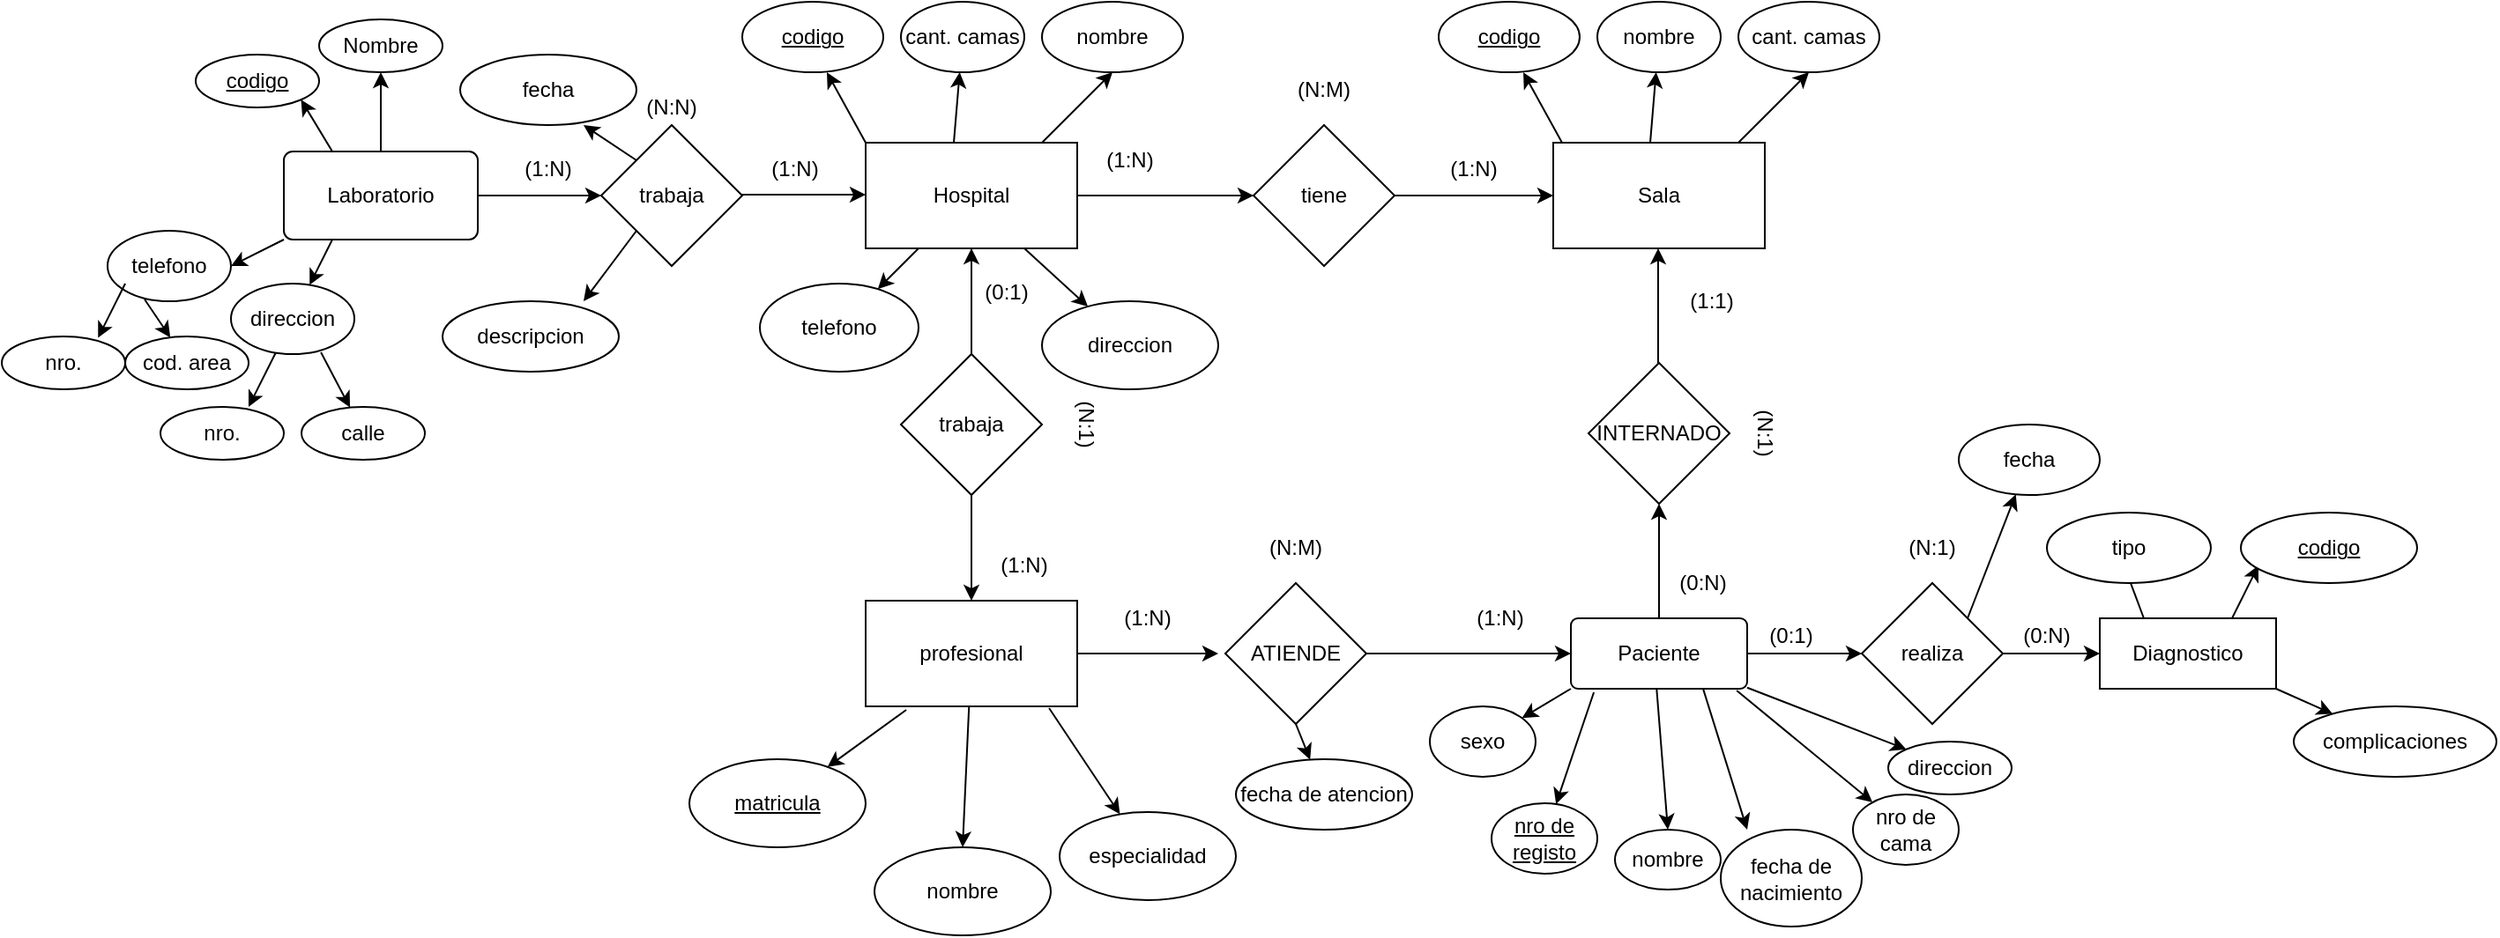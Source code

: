 <mxfile version="13.2.4" type="device"><diagram id="C5RBs43oDa-KdzZeNtuy" name="Page-1"><mxGraphModel dx="2304" dy="680" grid="1" gridSize="10" guides="1" tooltips="1" connect="1" arrows="1" fold="1" page="1" pageScale="1" pageWidth="827" pageHeight="1169" math="0" shadow="0"><root><mxCell id="WIyWlLk6GJQsqaUBKTNV-0"/><mxCell id="WIyWlLk6GJQsqaUBKTNV-1" parent="WIyWlLk6GJQsqaUBKTNV-0"/><mxCell id="m3Wik9Ie__uT506kn9ga-23" value="" style="edgeStyle=orthogonalEdgeStyle;rounded=0;orthogonalLoop=1;jettySize=auto;html=1;" edge="1" parent="WIyWlLk6GJQsqaUBKTNV-1" source="m3Wik9Ie__uT506kn9ga-0" target="m3Wik9Ie__uT506kn9ga-22"><mxGeometry relative="1" as="geometry"/></mxCell><mxCell id="m3Wik9Ie__uT506kn9ga-0" value="Hospital" style="rounded=0;whiteSpace=wrap;html=1;" vertex="1" parent="WIyWlLk6GJQsqaUBKTNV-1"><mxGeometry x="170" y="190" width="120" height="60" as="geometry"/></mxCell><mxCell id="m3Wik9Ie__uT506kn9ga-138" value="" style="edgeStyle=none;rounded=0;orthogonalLoop=1;jettySize=auto;html=1;" edge="1" parent="WIyWlLk6GJQsqaUBKTNV-1" source="m3Wik9Ie__uT506kn9ga-22"><mxGeometry relative="1" as="geometry"><mxPoint x="370" y="480" as="targetPoint"/></mxGeometry></mxCell><mxCell id="m3Wik9Ie__uT506kn9ga-22" value="profesional" style="rounded=0;whiteSpace=wrap;html=1;" vertex="1" parent="WIyWlLk6GJQsqaUBKTNV-1"><mxGeometry x="170" y="450" width="120" height="60" as="geometry"/></mxCell><mxCell id="m3Wik9Ie__uT506kn9ga-1" value="Sala" style="rounded=0;whiteSpace=wrap;html=1;" vertex="1" parent="WIyWlLk6GJQsqaUBKTNV-1"><mxGeometry x="560" y="190" width="120" height="60" as="geometry"/></mxCell><mxCell id="m3Wik9Ie__uT506kn9ga-3" value="nombre" style="ellipse;whiteSpace=wrap;html=1;" vertex="1" parent="WIyWlLk6GJQsqaUBKTNV-1"><mxGeometry x="270" y="110" width="80" height="40" as="geometry"/></mxCell><mxCell id="m3Wik9Ie__uT506kn9ga-4" value="&lt;u&gt;codigo&lt;/u&gt;" style="ellipse;whiteSpace=wrap;html=1;" vertex="1" parent="WIyWlLk6GJQsqaUBKTNV-1"><mxGeometry x="100" y="110" width="80" height="40" as="geometry"/></mxCell><mxCell id="m3Wik9Ie__uT506kn9ga-5" value="" style="endArrow=classic;html=1;entryX=0.5;entryY=1;entryDx=0;entryDy=0;" edge="1" parent="WIyWlLk6GJQsqaUBKTNV-1" target="m3Wik9Ie__uT506kn9ga-3"><mxGeometry width="50" height="50" relative="1" as="geometry"><mxPoint x="270" y="190" as="sourcePoint"/><mxPoint x="320" y="140" as="targetPoint"/></mxGeometry></mxCell><mxCell id="m3Wik9Ie__uT506kn9ga-6" value="" style="endArrow=classic;html=1;" edge="1" parent="WIyWlLk6GJQsqaUBKTNV-1"><mxGeometry width="50" height="50" relative="1" as="geometry"><mxPoint x="170" y="190" as="sourcePoint"/><mxPoint x="148" y="150" as="targetPoint"/></mxGeometry></mxCell><mxCell id="m3Wik9Ie__uT506kn9ga-7" value="" style="endArrow=classic;html=1;" edge="1" parent="WIyWlLk6GJQsqaUBKTNV-1" target="m3Wik9Ie__uT506kn9ga-8"><mxGeometry width="50" height="50" relative="1" as="geometry"><mxPoint x="220" y="190" as="sourcePoint"/><mxPoint x="220" y="130" as="targetPoint"/></mxGeometry></mxCell><mxCell id="m3Wik9Ie__uT506kn9ga-8" value="cant. camas" style="ellipse;whiteSpace=wrap;html=1;" vertex="1" parent="WIyWlLk6GJQsqaUBKTNV-1"><mxGeometry x="190" y="110" width="70" height="40" as="geometry"/></mxCell><mxCell id="m3Wik9Ie__uT506kn9ga-9" value="cant. camas" style="ellipse;whiteSpace=wrap;html=1;" vertex="1" parent="WIyWlLk6GJQsqaUBKTNV-1"><mxGeometry x="665" y="110" width="80" height="40" as="geometry"/></mxCell><mxCell id="m3Wik9Ie__uT506kn9ga-10" value="&lt;u&gt;codigo&lt;/u&gt;" style="ellipse;whiteSpace=wrap;html=1;" vertex="1" parent="WIyWlLk6GJQsqaUBKTNV-1"><mxGeometry x="495" y="110" width="80" height="40" as="geometry"/></mxCell><mxCell id="m3Wik9Ie__uT506kn9ga-11" value="" style="endArrow=classic;html=1;entryX=0.5;entryY=1;entryDx=0;entryDy=0;" edge="1" parent="WIyWlLk6GJQsqaUBKTNV-1" target="m3Wik9Ie__uT506kn9ga-9"><mxGeometry width="50" height="50" relative="1" as="geometry"><mxPoint x="665" y="190" as="sourcePoint"/><mxPoint x="715" y="140" as="targetPoint"/></mxGeometry></mxCell><mxCell id="m3Wik9Ie__uT506kn9ga-12" value="" style="endArrow=classic;html=1;" edge="1" parent="WIyWlLk6GJQsqaUBKTNV-1"><mxGeometry width="50" height="50" relative="1" as="geometry"><mxPoint x="565" y="190" as="sourcePoint"/><mxPoint x="543" y="150" as="targetPoint"/></mxGeometry></mxCell><mxCell id="m3Wik9Ie__uT506kn9ga-13" value="" style="endArrow=classic;html=1;" edge="1" parent="WIyWlLk6GJQsqaUBKTNV-1" target="m3Wik9Ie__uT506kn9ga-14"><mxGeometry width="50" height="50" relative="1" as="geometry"><mxPoint x="615" y="190" as="sourcePoint"/><mxPoint x="615" y="130" as="targetPoint"/></mxGeometry></mxCell><mxCell id="m3Wik9Ie__uT506kn9ga-14" value="nombre" style="ellipse;whiteSpace=wrap;html=1;" vertex="1" parent="WIyWlLk6GJQsqaUBKTNV-1"><mxGeometry x="585" y="110" width="70" height="40" as="geometry"/></mxCell><mxCell id="m3Wik9Ie__uT506kn9ga-15" value="" style="endArrow=classic;html=1;" edge="1" parent="WIyWlLk6GJQsqaUBKTNV-1"><mxGeometry width="50" height="50" relative="1" as="geometry"><mxPoint x="290" y="220" as="sourcePoint"/><mxPoint x="390" y="220" as="targetPoint"/></mxGeometry></mxCell><mxCell id="m3Wik9Ie__uT506kn9ga-16" value="tiene" style="rhombus;whiteSpace=wrap;html=1;" vertex="1" parent="WIyWlLk6GJQsqaUBKTNV-1"><mxGeometry x="390" y="180" width="80" height="80" as="geometry"/></mxCell><mxCell id="m3Wik9Ie__uT506kn9ga-17" value="" style="endArrow=classic;html=1;entryX=0;entryY=0.5;entryDx=0;entryDy=0;" edge="1" parent="WIyWlLk6GJQsqaUBKTNV-1" target="m3Wik9Ie__uT506kn9ga-1"><mxGeometry width="50" height="50" relative="1" as="geometry"><mxPoint x="470" y="220" as="sourcePoint"/><mxPoint x="520" y="170" as="targetPoint"/></mxGeometry></mxCell><mxCell id="m3Wik9Ie__uT506kn9ga-18" value="" style="endArrow=classic;html=1;exitX=0.75;exitY=1;exitDx=0;exitDy=0;" edge="1" parent="WIyWlLk6GJQsqaUBKTNV-1" source="m3Wik9Ie__uT506kn9ga-0" target="m3Wik9Ie__uT506kn9ga-19"><mxGeometry width="50" height="50" relative="1" as="geometry"><mxPoint x="270" y="290" as="sourcePoint"/><mxPoint x="310" y="290" as="targetPoint"/></mxGeometry></mxCell><mxCell id="m3Wik9Ie__uT506kn9ga-19" value="direccion" style="ellipse;whiteSpace=wrap;html=1;" vertex="1" parent="WIyWlLk6GJQsqaUBKTNV-1"><mxGeometry x="270" y="280" width="100" height="50" as="geometry"/></mxCell><mxCell id="m3Wik9Ie__uT506kn9ga-20" value="telefono" style="ellipse;whiteSpace=wrap;html=1;" vertex="1" parent="WIyWlLk6GJQsqaUBKTNV-1"><mxGeometry x="110" y="270" width="90" height="50" as="geometry"/></mxCell><mxCell id="m3Wik9Ie__uT506kn9ga-21" value="" style="endArrow=classic;html=1;exitX=0.25;exitY=1;exitDx=0;exitDy=0;" edge="1" parent="WIyWlLk6GJQsqaUBKTNV-1" source="m3Wik9Ie__uT506kn9ga-0" target="m3Wik9Ie__uT506kn9ga-20"><mxGeometry width="50" height="50" relative="1" as="geometry"><mxPoint x="270" y="290" as="sourcePoint"/><mxPoint x="320" y="240" as="targetPoint"/></mxGeometry></mxCell><mxCell id="m3Wik9Ie__uT506kn9ga-25" value="" style="edgeStyle=orthogonalEdgeStyle;rounded=0;orthogonalLoop=1;jettySize=auto;html=1;" edge="1" parent="WIyWlLk6GJQsqaUBKTNV-1" source="m3Wik9Ie__uT506kn9ga-24" target="m3Wik9Ie__uT506kn9ga-0"><mxGeometry relative="1" as="geometry"/></mxCell><mxCell id="m3Wik9Ie__uT506kn9ga-24" value="trabaja" style="rhombus;whiteSpace=wrap;html=1;" vertex="1" parent="WIyWlLk6GJQsqaUBKTNV-1"><mxGeometry x="190" y="310" width="80" height="80" as="geometry"/></mxCell><mxCell id="m3Wik9Ie__uT506kn9ga-26" value="" style="endArrow=classic;html=1;exitX=0.867;exitY=1.017;exitDx=0;exitDy=0;exitPerimeter=0;" edge="1" parent="WIyWlLk6GJQsqaUBKTNV-1" source="m3Wik9Ie__uT506kn9ga-22" target="m3Wik9Ie__uT506kn9ga-27"><mxGeometry width="50" height="50" relative="1" as="geometry"><mxPoint x="440" y="620" as="sourcePoint"/><mxPoint x="360" y="480" as="targetPoint"/></mxGeometry></mxCell><mxCell id="m3Wik9Ie__uT506kn9ga-27" value="especialidad" style="ellipse;whiteSpace=wrap;html=1;" vertex="1" parent="WIyWlLk6GJQsqaUBKTNV-1"><mxGeometry x="280" y="570" width="100" height="50" as="geometry"/></mxCell><mxCell id="m3Wik9Ie__uT506kn9ga-28" value="nombre" style="ellipse;whiteSpace=wrap;html=1;" vertex="1" parent="WIyWlLk6GJQsqaUBKTNV-1"><mxGeometry x="175" y="590" width="100" height="50" as="geometry"/></mxCell><mxCell id="m3Wik9Ie__uT506kn9ga-29" value="&lt;u&gt;matricula&lt;/u&gt;" style="ellipse;whiteSpace=wrap;html=1;" vertex="1" parent="WIyWlLk6GJQsqaUBKTNV-1"><mxGeometry x="70" y="540" width="100" height="50" as="geometry"/></mxCell><mxCell id="m3Wik9Ie__uT506kn9ga-30" value="" style="endArrow=classic;html=1;entryX=0.5;entryY=0;entryDx=0;entryDy=0;" edge="1" parent="WIyWlLk6GJQsqaUBKTNV-1" source="m3Wik9Ie__uT506kn9ga-22" target="m3Wik9Ie__uT506kn9ga-28"><mxGeometry width="50" height="50" relative="1" as="geometry"><mxPoint x="190" y="570" as="sourcePoint"/><mxPoint x="240" y="520" as="targetPoint"/></mxGeometry></mxCell><mxCell id="m3Wik9Ie__uT506kn9ga-31" value="" style="endArrow=classic;html=1;exitX=0.192;exitY=1.033;exitDx=0;exitDy=0;exitPerimeter=0;" edge="1" parent="WIyWlLk6GJQsqaUBKTNV-1" source="m3Wik9Ie__uT506kn9ga-22" target="m3Wik9Ie__uT506kn9ga-29"><mxGeometry width="50" height="50" relative="1" as="geometry"><mxPoint x="238.636" y="520" as="sourcePoint"/><mxPoint x="235" y="600" as="targetPoint"/></mxGeometry></mxCell><mxCell id="m3Wik9Ie__uT506kn9ga-34" value="Laboratorio" style="rounded=1;arcSize=10;whiteSpace=wrap;html=1;align=center;" vertex="1" parent="WIyWlLk6GJQsqaUBKTNV-1"><mxGeometry x="-160" y="195" width="110" height="50" as="geometry"/></mxCell><mxCell id="m3Wik9Ie__uT506kn9ga-38" value="" style="endArrow=classic;html=1;exitX=0.25;exitY=1;exitDx=0;exitDy=0;" edge="1" parent="WIyWlLk6GJQsqaUBKTNV-1" source="m3Wik9Ie__uT506kn9ga-34" target="m3Wik9Ie__uT506kn9ga-39"><mxGeometry width="50" height="50" relative="1" as="geometry"><mxPoint x="20" y="440" as="sourcePoint"/><mxPoint x="-150" y="280" as="targetPoint"/></mxGeometry></mxCell><mxCell id="m3Wik9Ie__uT506kn9ga-39" value="direccion" style="ellipse;whiteSpace=wrap;html=1;align=center;" vertex="1" parent="WIyWlLk6GJQsqaUBKTNV-1"><mxGeometry x="-190" y="270" width="70" height="40" as="geometry"/></mxCell><mxCell id="m3Wik9Ie__uT506kn9ga-40" value="Nombre" style="ellipse;whiteSpace=wrap;html=1;align=center;" vertex="1" parent="WIyWlLk6GJQsqaUBKTNV-1"><mxGeometry x="-140" y="120" width="70" height="30" as="geometry"/></mxCell><mxCell id="m3Wik9Ie__uT506kn9ga-41" value="telefono" style="ellipse;whiteSpace=wrap;html=1;align=center;" vertex="1" parent="WIyWlLk6GJQsqaUBKTNV-1"><mxGeometry x="-260" y="240" width="70" height="40" as="geometry"/></mxCell><mxCell id="m3Wik9Ie__uT506kn9ga-42" value="codigo" style="ellipse;whiteSpace=wrap;html=1;align=center;fontStyle=4;" vertex="1" parent="WIyWlLk6GJQsqaUBKTNV-1"><mxGeometry x="-210" y="140" width="70" height="30" as="geometry"/></mxCell><mxCell id="m3Wik9Ie__uT506kn9ga-46" value="" style="endArrow=classic;html=1;exitX=0.729;exitY=0.975;exitDx=0;exitDy=0;exitPerimeter=0;" edge="1" parent="WIyWlLk6GJQsqaUBKTNV-1" source="m3Wik9Ie__uT506kn9ga-39" target="m3Wik9Ie__uT506kn9ga-47"><mxGeometry width="50" height="50" relative="1" as="geometry"><mxPoint x="20" y="440" as="sourcePoint"/><mxPoint x="-130" y="350" as="targetPoint"/></mxGeometry></mxCell><mxCell id="m3Wik9Ie__uT506kn9ga-47" value="calle" style="ellipse;whiteSpace=wrap;html=1;align=center;" vertex="1" parent="WIyWlLk6GJQsqaUBKTNV-1"><mxGeometry x="-150" y="340" width="70" height="30" as="geometry"/></mxCell><mxCell id="m3Wik9Ie__uT506kn9ga-48" value="nro." style="ellipse;whiteSpace=wrap;html=1;align=center;" vertex="1" parent="WIyWlLk6GJQsqaUBKTNV-1"><mxGeometry x="-230" y="340" width="70" height="30" as="geometry"/></mxCell><mxCell id="m3Wik9Ie__uT506kn9ga-49" value="" style="endArrow=classic;html=1;entryX=0.714;entryY=0;entryDx=0;entryDy=0;entryPerimeter=0;" edge="1" parent="WIyWlLk6GJQsqaUBKTNV-1" source="m3Wik9Ie__uT506kn9ga-39" target="m3Wik9Ie__uT506kn9ga-48"><mxGeometry width="50" height="50" relative="1" as="geometry"><mxPoint x="-240" y="440" as="sourcePoint"/><mxPoint x="-190" y="390" as="targetPoint"/></mxGeometry></mxCell><mxCell id="m3Wik9Ie__uT506kn9ga-51" value="" style="endArrow=classic;html=1;exitX=0;exitY=1;exitDx=0;exitDy=0;entryX=1;entryY=0.5;entryDx=0;entryDy=0;" edge="1" parent="WIyWlLk6GJQsqaUBKTNV-1" source="m3Wik9Ie__uT506kn9ga-34" target="m3Wik9Ie__uT506kn9ga-41"><mxGeometry width="50" height="50" relative="1" as="geometry"><mxPoint x="-240" y="440" as="sourcePoint"/><mxPoint x="-190" y="390" as="targetPoint"/></mxGeometry></mxCell><mxCell id="m3Wik9Ie__uT506kn9ga-52" value="" style="endArrow=classic;html=1;exitX=0.729;exitY=0.975;exitDx=0;exitDy=0;exitPerimeter=0;" edge="1" parent="WIyWlLk6GJQsqaUBKTNV-1" target="m3Wik9Ie__uT506kn9ga-53"><mxGeometry width="50" height="50" relative="1" as="geometry"><mxPoint x="-238.95" y="279" as="sourcePoint"/><mxPoint x="-229.98" y="320" as="targetPoint"/></mxGeometry></mxCell><mxCell id="m3Wik9Ie__uT506kn9ga-53" value="cod. area" style="ellipse;whiteSpace=wrap;html=1;align=center;" vertex="1" parent="WIyWlLk6GJQsqaUBKTNV-1"><mxGeometry x="-249.98" y="300" width="70" height="30" as="geometry"/></mxCell><mxCell id="m3Wik9Ie__uT506kn9ga-54" value="" style="endArrow=classic;html=1;entryX=0.714;entryY=0;entryDx=0;entryDy=0;entryPerimeter=0;" edge="1" parent="WIyWlLk6GJQsqaUBKTNV-1"><mxGeometry width="50" height="50" relative="1" as="geometry"><mxPoint x="-249.975" y="270.0" as="sourcePoint"/><mxPoint x="-265.38" y="300.77" as="targetPoint"/></mxGeometry></mxCell><mxCell id="m3Wik9Ie__uT506kn9ga-55" value="nro." style="ellipse;whiteSpace=wrap;html=1;align=center;" vertex="1" parent="WIyWlLk6GJQsqaUBKTNV-1"><mxGeometry x="-319.98" y="300" width="70" height="30" as="geometry"/></mxCell><mxCell id="m3Wik9Ie__uT506kn9ga-72" value="" style="rounded=0;orthogonalLoop=1;jettySize=auto;html=1;entryX=0;entryY=0;entryDx=0;entryDy=0;" edge="1" parent="WIyWlLk6GJQsqaUBKTNV-1" source="m3Wik9Ie__uT506kn9ga-57" target="m3Wik9Ie__uT506kn9ga-73"><mxGeometry relative="1" as="geometry"><mxPoint x="750" y="480" as="targetPoint"/></mxGeometry></mxCell><mxCell id="m3Wik9Ie__uT506kn9ga-129" value="" style="edgeStyle=none;rounded=0;orthogonalLoop=1;jettySize=auto;html=1;" edge="1" parent="WIyWlLk6GJQsqaUBKTNV-1" source="m3Wik9Ie__uT506kn9ga-57" target="m3Wik9Ie__uT506kn9ga-128"><mxGeometry relative="1" as="geometry"/></mxCell><mxCell id="m3Wik9Ie__uT506kn9ga-57" value="Paciente" style="rounded=1;arcSize=10;whiteSpace=wrap;html=1;align=center;" vertex="1" parent="WIyWlLk6GJQsqaUBKTNV-1"><mxGeometry x="570" y="460" width="100" height="40" as="geometry"/></mxCell><mxCell id="m3Wik9Ie__uT506kn9ga-64" value="" style="endArrow=classic;html=1;exitX=0.867;exitY=1.017;exitDx=0;exitDy=0;exitPerimeter=0;" edge="1" parent="WIyWlLk6GJQsqaUBKTNV-1" target="m3Wik9Ie__uT506kn9ga-65"><mxGeometry width="50" height="50" relative="1" as="geometry"><mxPoint x="664.04" y="501.02" as="sourcePoint"/><mxPoint x="750" y="470" as="targetPoint"/></mxGeometry></mxCell><mxCell id="m3Wik9Ie__uT506kn9ga-65" value="nro de cama" style="ellipse;whiteSpace=wrap;html=1;" vertex="1" parent="WIyWlLk6GJQsqaUBKTNV-1"><mxGeometry x="730" y="560" width="60" height="40" as="geometry"/></mxCell><mxCell id="m3Wik9Ie__uT506kn9ga-66" value="nombre" style="ellipse;whiteSpace=wrap;html=1;" vertex="1" parent="WIyWlLk6GJQsqaUBKTNV-1"><mxGeometry x="595" y="580" width="60" height="34" as="geometry"/></mxCell><mxCell id="m3Wik9Ie__uT506kn9ga-67" value="&lt;u&gt;nro de registo&lt;/u&gt;" style="ellipse;whiteSpace=wrap;html=1;" vertex="1" parent="WIyWlLk6GJQsqaUBKTNV-1"><mxGeometry x="525" y="565" width="60" height="40" as="geometry"/></mxCell><mxCell id="m3Wik9Ie__uT506kn9ga-68" value="" style="endArrow=classic;html=1;entryX=0.5;entryY=0;entryDx=0;entryDy=0;" edge="1" parent="WIyWlLk6GJQsqaUBKTNV-1" target="m3Wik9Ie__uT506kn9ga-66"><mxGeometry width="50" height="50" relative="1" as="geometry"><mxPoint x="618.636" y="500" as="sourcePoint"/><mxPoint x="630" y="510" as="targetPoint"/></mxGeometry></mxCell><mxCell id="m3Wik9Ie__uT506kn9ga-69" value="" style="endArrow=classic;html=1;exitX=0.192;exitY=1.033;exitDx=0;exitDy=0;exitPerimeter=0;" edge="1" parent="WIyWlLk6GJQsqaUBKTNV-1" target="m3Wik9Ie__uT506kn9ga-67"><mxGeometry width="50" height="50" relative="1" as="geometry"><mxPoint x="583.04" y="501.98" as="sourcePoint"/><mxPoint x="625" y="590" as="targetPoint"/></mxGeometry></mxCell><mxCell id="m3Wik9Ie__uT506kn9ga-73" value="direccion" style="ellipse;whiteSpace=wrap;html=1;" vertex="1" parent="WIyWlLk6GJQsqaUBKTNV-1"><mxGeometry x="750" y="530" width="70" height="30" as="geometry"/></mxCell><mxCell id="m3Wik9Ie__uT506kn9ga-76" value="" style="endArrow=classic;html=1;exitX=0.75;exitY=1;exitDx=0;exitDy=0;" edge="1" parent="WIyWlLk6GJQsqaUBKTNV-1" source="m3Wik9Ie__uT506kn9ga-57"><mxGeometry width="50" height="50" relative="1" as="geometry"><mxPoint x="665" y="640" as="sourcePoint"/><mxPoint x="670" y="580" as="targetPoint"/></mxGeometry></mxCell><mxCell id="m3Wik9Ie__uT506kn9ga-78" value="fecha de nacimiento" style="ellipse;whiteSpace=wrap;html=1;align=center;" vertex="1" parent="WIyWlLk6GJQsqaUBKTNV-1"><mxGeometry x="655" y="580" width="80" height="55" as="geometry"/></mxCell><mxCell id="m3Wik9Ie__uT506kn9ga-84" value="" style="endArrow=classic;html=1;exitX=0;exitY=1;exitDx=0;exitDy=0;" edge="1" parent="WIyWlLk6GJQsqaUBKTNV-1" source="m3Wik9Ie__uT506kn9ga-57" target="m3Wik9Ie__uT506kn9ga-85"><mxGeometry width="50" height="50" relative="1" as="geometry"><mxPoint x="340" y="520" as="sourcePoint"/><mxPoint x="500" y="530" as="targetPoint"/></mxGeometry></mxCell><mxCell id="m3Wik9Ie__uT506kn9ga-85" value="sexo" style="ellipse;whiteSpace=wrap;html=1;align=center;" vertex="1" parent="WIyWlLk6GJQsqaUBKTNV-1"><mxGeometry x="490" y="510" width="60" height="40" as="geometry"/></mxCell><mxCell id="m3Wik9Ie__uT506kn9ga-89" value="Diagnostico" style="whiteSpace=wrap;html=1;align=center;" vertex="1" parent="WIyWlLk6GJQsqaUBKTNV-1"><mxGeometry x="870" y="460" width="100" height="40" as="geometry"/></mxCell><mxCell id="m3Wik9Ie__uT506kn9ga-91" value="" style="endArrow=classic;html=1;exitX=0.75;exitY=0;exitDx=0;exitDy=0;" edge="1" parent="WIyWlLk6GJQsqaUBKTNV-1" source="m3Wik9Ie__uT506kn9ga-89"><mxGeometry width="50" height="50" relative="1" as="geometry"><mxPoint x="870" y="460" as="sourcePoint"/><mxPoint x="960" y="430" as="targetPoint"/><Array as="points"><mxPoint x="960" y="430"/></Array></mxGeometry></mxCell><mxCell id="m3Wik9Ie__uT506kn9ga-93" value="" style="endArrow=classic;html=1;exitX=0.25;exitY=0;exitDx=0;exitDy=0;" edge="1" parent="WIyWlLk6GJQsqaUBKTNV-1" source="m3Wik9Ie__uT506kn9ga-89"><mxGeometry width="50" height="50" relative="1" as="geometry"><mxPoint x="870" y="460" as="sourcePoint"/><mxPoint x="880" y="420" as="targetPoint"/></mxGeometry></mxCell><mxCell id="m3Wik9Ie__uT506kn9ga-94" value="tipo" style="ellipse;whiteSpace=wrap;html=1;align=center;" vertex="1" parent="WIyWlLk6GJQsqaUBKTNV-1"><mxGeometry x="840" y="400" width="93" height="40" as="geometry"/></mxCell><mxCell id="m3Wik9Ie__uT506kn9ga-95" value="codigo" style="ellipse;whiteSpace=wrap;html=1;align=center;fontStyle=4;" vertex="1" parent="WIyWlLk6GJQsqaUBKTNV-1"><mxGeometry x="950" y="400" width="100" height="40" as="geometry"/></mxCell><mxCell id="m3Wik9Ie__uT506kn9ga-96" value="" style="endArrow=classic;html=1;" edge="1" parent="WIyWlLk6GJQsqaUBKTNV-1" target="m3Wik9Ie__uT506kn9ga-97"><mxGeometry width="50" height="50" relative="1" as="geometry"><mxPoint x="970" y="500" as="sourcePoint"/><mxPoint x="1010" y="520" as="targetPoint"/></mxGeometry></mxCell><mxCell id="m3Wik9Ie__uT506kn9ga-97" value="complicaciones" style="ellipse;whiteSpace=wrap;html=1;align=center;" vertex="1" parent="WIyWlLk6GJQsqaUBKTNV-1"><mxGeometry x="980" y="510" width="115" height="40" as="geometry"/></mxCell><mxCell id="m3Wik9Ie__uT506kn9ga-99" value="(1:N)" style="text;html=1;strokeColor=none;fillColor=none;align=center;verticalAlign=middle;whiteSpace=wrap;rounded=0;" vertex="1" parent="WIyWlLk6GJQsqaUBKTNV-1"><mxGeometry x="495" y="195" width="40" height="20" as="geometry"/></mxCell><mxCell id="m3Wik9Ie__uT506kn9ga-100" value="(1:N)" style="text;html=1;strokeColor=none;fillColor=none;align=center;verticalAlign=middle;whiteSpace=wrap;rounded=0;" vertex="1" parent="WIyWlLk6GJQsqaUBKTNV-1"><mxGeometry x="300" y="190" width="40" height="20" as="geometry"/></mxCell><mxCell id="m3Wik9Ie__uT506kn9ga-101" value="(N:M)" style="text;html=1;strokeColor=none;fillColor=none;align=center;verticalAlign=middle;whiteSpace=wrap;rounded=0;" vertex="1" parent="WIyWlLk6GJQsqaUBKTNV-1"><mxGeometry x="410" y="150" width="40" height="20" as="geometry"/></mxCell><mxCell id="m3Wik9Ie__uT506kn9ga-102" value="(1:N)" style="text;html=1;strokeColor=none;fillColor=none;align=center;verticalAlign=middle;whiteSpace=wrap;rounded=0;" vertex="1" parent="WIyWlLk6GJQsqaUBKTNV-1"><mxGeometry x="240" y="420" width="40" height="20" as="geometry"/></mxCell><mxCell id="m3Wik9Ie__uT506kn9ga-103" value="(0:1)" style="text;html=1;strokeColor=none;fillColor=none;align=center;verticalAlign=middle;whiteSpace=wrap;rounded=0;" vertex="1" parent="WIyWlLk6GJQsqaUBKTNV-1"><mxGeometry x="230" y="265" width="40" height="20" as="geometry"/></mxCell><mxCell id="m3Wik9Ie__uT506kn9ga-104" value="(N:1)" style="text;html=1;strokeColor=none;fillColor=none;align=center;verticalAlign=middle;whiteSpace=wrap;rounded=0;rotation=90;" vertex="1" parent="WIyWlLk6GJQsqaUBKTNV-1"><mxGeometry x="275" y="340" width="40" height="20" as="geometry"/></mxCell><mxCell id="m3Wik9Ie__uT506kn9ga-105" value="trabaja" style="rhombus;whiteSpace=wrap;html=1;" vertex="1" parent="WIyWlLk6GJQsqaUBKTNV-1"><mxGeometry x="20" y="180" width="80" height="80" as="geometry"/></mxCell><mxCell id="m3Wik9Ie__uT506kn9ga-108" value="" style="endArrow=classic;html=1;exitX=1;exitY=0.5;exitDx=0;exitDy=0;entryX=0;entryY=0.5;entryDx=0;entryDy=0;" edge="1" parent="WIyWlLk6GJQsqaUBKTNV-1"><mxGeometry width="50" height="50" relative="1" as="geometry"><mxPoint x="100" y="219.5" as="sourcePoint"/><mxPoint x="170" y="219.5" as="targetPoint"/></mxGeometry></mxCell><mxCell id="m3Wik9Ie__uT506kn9ga-109" value="(1:N)" style="text;html=1;strokeColor=none;fillColor=none;align=center;verticalAlign=middle;whiteSpace=wrap;rounded=0;" vertex="1" parent="WIyWlLk6GJQsqaUBKTNV-1"><mxGeometry x="-30" y="195" width="40" height="20" as="geometry"/></mxCell><mxCell id="m3Wik9Ie__uT506kn9ga-110" value="(1:N)" style="text;html=1;strokeColor=none;fillColor=none;align=center;verticalAlign=middle;whiteSpace=wrap;rounded=0;" vertex="1" parent="WIyWlLk6GJQsqaUBKTNV-1"><mxGeometry x="110" y="195" width="40" height="20" as="geometry"/></mxCell><mxCell id="m3Wik9Ie__uT506kn9ga-111" value="(N:N)" style="text;html=1;strokeColor=none;fillColor=none;align=center;verticalAlign=middle;whiteSpace=wrap;rounded=0;" vertex="1" parent="WIyWlLk6GJQsqaUBKTNV-1"><mxGeometry x="40" y="160" width="40" height="20" as="geometry"/></mxCell><mxCell id="m3Wik9Ie__uT506kn9ga-112" style="edgeStyle=none;rounded=0;orthogonalLoop=1;jettySize=auto;html=1;exitX=0.5;exitY=0;exitDx=0;exitDy=0;" edge="1" parent="WIyWlLk6GJQsqaUBKTNV-1" source="m3Wik9Ie__uT506kn9ga-40" target="m3Wik9Ie__uT506kn9ga-40"><mxGeometry relative="1" as="geometry"/></mxCell><mxCell id="m3Wik9Ie__uT506kn9ga-114" value="" style="endArrow=classic;html=1;exitX=0.5;exitY=0;exitDx=0;exitDy=0;entryX=0.5;entryY=1;entryDx=0;entryDy=0;" edge="1" parent="WIyWlLk6GJQsqaUBKTNV-1" source="m3Wik9Ie__uT506kn9ga-34" target="m3Wik9Ie__uT506kn9ga-40"><mxGeometry width="50" height="50" relative="1" as="geometry"><mxPoint x="-60" y="210" as="sourcePoint"/><mxPoint x="-10" y="160" as="targetPoint"/></mxGeometry></mxCell><mxCell id="m3Wik9Ie__uT506kn9ga-115" value="" style="endArrow=classic;html=1;exitX=0.25;exitY=0;exitDx=0;exitDy=0;entryX=1;entryY=1;entryDx=0;entryDy=0;" edge="1" parent="WIyWlLk6GJQsqaUBKTNV-1" source="m3Wik9Ie__uT506kn9ga-34" target="m3Wik9Ie__uT506kn9ga-42"><mxGeometry width="50" height="50" relative="1" as="geometry"><mxPoint x="-95" y="205" as="sourcePoint"/><mxPoint x="-95" y="160" as="targetPoint"/></mxGeometry></mxCell><mxCell id="m3Wik9Ie__uT506kn9ga-116" value="" style="endArrow=classic;html=1;exitX=1;exitY=0.5;exitDx=0;exitDy=0;entryX=0;entryY=0.5;entryDx=0;entryDy=0;" edge="1" parent="WIyWlLk6GJQsqaUBKTNV-1" source="m3Wik9Ie__uT506kn9ga-34" target="m3Wik9Ie__uT506kn9ga-105"><mxGeometry width="50" height="50" relative="1" as="geometry"><mxPoint x="-60" y="210" as="sourcePoint"/><mxPoint x="-10" y="160" as="targetPoint"/></mxGeometry></mxCell><mxCell id="m3Wik9Ie__uT506kn9ga-117" value="" style="endArrow=classic;html=1;exitX=0;exitY=1;exitDx=0;exitDy=0;" edge="1" parent="WIyWlLk6GJQsqaUBKTNV-1" source="m3Wik9Ie__uT506kn9ga-105"><mxGeometry width="50" height="50" relative="1" as="geometry"><mxPoint x="-60" y="210" as="sourcePoint"/><mxPoint x="10" y="280" as="targetPoint"/></mxGeometry></mxCell><mxCell id="m3Wik9Ie__uT506kn9ga-118" value="descripcion" style="ellipse;whiteSpace=wrap;html=1;align=center;" vertex="1" parent="WIyWlLk6GJQsqaUBKTNV-1"><mxGeometry x="-70" y="280" width="100" height="40" as="geometry"/></mxCell><mxCell id="m3Wik9Ie__uT506kn9ga-119" value="" style="endArrow=classic;html=1;exitX=0;exitY=0;exitDx=0;exitDy=0;" edge="1" parent="WIyWlLk6GJQsqaUBKTNV-1" source="m3Wik9Ie__uT506kn9ga-105"><mxGeometry width="50" height="50" relative="1" as="geometry"><mxPoint x="-60" y="210" as="sourcePoint"/><mxPoint x="10" y="180" as="targetPoint"/></mxGeometry></mxCell><mxCell id="m3Wik9Ie__uT506kn9ga-120" value="fecha" style="ellipse;whiteSpace=wrap;html=1;align=center;" vertex="1" parent="WIyWlLk6GJQsqaUBKTNV-1"><mxGeometry x="-60" y="140" width="100" height="40" as="geometry"/></mxCell><mxCell id="m3Wik9Ie__uT506kn9ga-122" value="INTERNADO" style="rhombus;whiteSpace=wrap;html=1;" vertex="1" parent="WIyWlLk6GJQsqaUBKTNV-1"><mxGeometry x="580" y="315" width="80" height="80" as="geometry"/></mxCell><mxCell id="m3Wik9Ie__uT506kn9ga-123" value="" style="endArrow=classic;html=1;entryX=0.5;entryY=1;entryDx=0;entryDy=0;exitX=0.5;exitY=0;exitDx=0;exitDy=0;" edge="1" parent="WIyWlLk6GJQsqaUBKTNV-1" source="m3Wik9Ie__uT506kn9ga-57" target="m3Wik9Ie__uT506kn9ga-122"><mxGeometry width="50" height="50" relative="1" as="geometry"><mxPoint x="610" y="480" as="sourcePoint"/><mxPoint x="660" y="430" as="targetPoint"/></mxGeometry></mxCell><mxCell id="m3Wik9Ie__uT506kn9ga-124" value="" style="endArrow=classic;html=1;entryX=0.5;entryY=1;entryDx=0;entryDy=0;exitX=0.5;exitY=0;exitDx=0;exitDy=0;" edge="1" parent="WIyWlLk6GJQsqaUBKTNV-1"><mxGeometry width="50" height="50" relative="1" as="geometry"><mxPoint x="619.5" y="315" as="sourcePoint"/><mxPoint x="619.5" y="250" as="targetPoint"/></mxGeometry></mxCell><mxCell id="m3Wik9Ie__uT506kn9ga-125" value="(1:1)" style="text;html=1;strokeColor=none;fillColor=none;align=center;verticalAlign=middle;whiteSpace=wrap;rounded=0;" vertex="1" parent="WIyWlLk6GJQsqaUBKTNV-1"><mxGeometry x="630" y="270" width="40" height="20" as="geometry"/></mxCell><mxCell id="m3Wik9Ie__uT506kn9ga-126" value="(0:N)" style="text;html=1;strokeColor=none;fillColor=none;align=center;verticalAlign=middle;whiteSpace=wrap;rounded=0;" vertex="1" parent="WIyWlLk6GJQsqaUBKTNV-1"><mxGeometry x="625" y="430" width="40" height="20" as="geometry"/></mxCell><mxCell id="m3Wik9Ie__uT506kn9ga-127" value="(N:1)" style="text;html=1;strokeColor=none;fillColor=none;align=center;verticalAlign=middle;whiteSpace=wrap;rounded=0;rotation=90;" vertex="1" parent="WIyWlLk6GJQsqaUBKTNV-1"><mxGeometry x="660" y="345" width="40" height="20" as="geometry"/></mxCell><mxCell id="m3Wik9Ie__uT506kn9ga-130" value="" style="edgeStyle=none;rounded=0;orthogonalLoop=1;jettySize=auto;html=1;" edge="1" parent="WIyWlLk6GJQsqaUBKTNV-1" source="m3Wik9Ie__uT506kn9ga-128" target="m3Wik9Ie__uT506kn9ga-89"><mxGeometry relative="1" as="geometry"/></mxCell><mxCell id="m3Wik9Ie__uT506kn9ga-128" value="realiza" style="rhombus;whiteSpace=wrap;html=1;" vertex="1" parent="WIyWlLk6GJQsqaUBKTNV-1"><mxGeometry x="735" y="440" width="80" height="80" as="geometry"/></mxCell><mxCell id="m3Wik9Ie__uT506kn9ga-131" value="(0:N)" style="text;html=1;strokeColor=none;fillColor=none;align=center;verticalAlign=middle;whiteSpace=wrap;rounded=0;" vertex="1" parent="WIyWlLk6GJQsqaUBKTNV-1"><mxGeometry x="820" y="460" width="40" height="20" as="geometry"/></mxCell><mxCell id="m3Wik9Ie__uT506kn9ga-133" value="(0:1)" style="text;html=1;strokeColor=none;fillColor=none;align=center;verticalAlign=middle;whiteSpace=wrap;rounded=0;" vertex="1" parent="WIyWlLk6GJQsqaUBKTNV-1"><mxGeometry x="675" y="460" width="40" height="20" as="geometry"/></mxCell><mxCell id="m3Wik9Ie__uT506kn9ga-140" value="" style="edgeStyle=none;rounded=0;orthogonalLoop=1;jettySize=auto;html=1;entryX=0;entryY=0.5;entryDx=0;entryDy=0;" edge="1" parent="WIyWlLk6GJQsqaUBKTNV-1" source="m3Wik9Ie__uT506kn9ga-134" target="m3Wik9Ie__uT506kn9ga-57"><mxGeometry relative="1" as="geometry"><mxPoint x="534" y="480" as="targetPoint"/></mxGeometry></mxCell><mxCell id="m3Wik9Ie__uT506kn9ga-134" value="ATIENDE" style="rhombus;whiteSpace=wrap;html=1;" vertex="1" parent="WIyWlLk6GJQsqaUBKTNV-1"><mxGeometry x="374" y="440" width="80" height="80" as="geometry"/></mxCell><mxCell id="m3Wik9Ie__uT506kn9ga-141" value="(1:N)" style="text;html=1;strokeColor=none;fillColor=none;align=center;verticalAlign=middle;whiteSpace=wrap;rounded=0;" vertex="1" parent="WIyWlLk6GJQsqaUBKTNV-1"><mxGeometry x="310" y="450" width="40" height="20" as="geometry"/></mxCell><mxCell id="m3Wik9Ie__uT506kn9ga-142" value="(1:N)" style="text;html=1;strokeColor=none;fillColor=none;align=center;verticalAlign=middle;whiteSpace=wrap;rounded=0;" vertex="1" parent="WIyWlLk6GJQsqaUBKTNV-1"><mxGeometry x="510" y="450" width="40" height="20" as="geometry"/></mxCell><mxCell id="m3Wik9Ie__uT506kn9ga-143" value="(N:M)" style="text;html=1;strokeColor=none;fillColor=none;align=center;verticalAlign=middle;whiteSpace=wrap;rounded=0;" vertex="1" parent="WIyWlLk6GJQsqaUBKTNV-1"><mxGeometry x="394" y="410" width="40" height="20" as="geometry"/></mxCell><mxCell id="m3Wik9Ie__uT506kn9ga-144" value="" style="endArrow=classic;html=1;exitX=0.5;exitY=1;exitDx=0;exitDy=0;" edge="1" parent="WIyWlLk6GJQsqaUBKTNV-1" source="m3Wik9Ie__uT506kn9ga-134" target="m3Wik9Ie__uT506kn9ga-145"><mxGeometry width="50" height="50" relative="1" as="geometry"><mxPoint x="380" y="500" as="sourcePoint"/><mxPoint x="430" y="560" as="targetPoint"/></mxGeometry></mxCell><mxCell id="m3Wik9Ie__uT506kn9ga-145" value="fecha de atencion" style="ellipse;whiteSpace=wrap;html=1;align=center;" vertex="1" parent="WIyWlLk6GJQsqaUBKTNV-1"><mxGeometry x="380" y="540" width="100" height="40" as="geometry"/></mxCell><mxCell id="m3Wik9Ie__uT506kn9ga-146" value="(N:1)" style="text;html=1;strokeColor=none;fillColor=none;align=center;verticalAlign=middle;whiteSpace=wrap;rounded=0;" vertex="1" parent="WIyWlLk6GJQsqaUBKTNV-1"><mxGeometry x="755" y="410" width="40" height="20" as="geometry"/></mxCell><mxCell id="m3Wik9Ie__uT506kn9ga-147" value="" style="endArrow=classic;html=1;exitX=1;exitY=0;exitDx=0;exitDy=0;" edge="1" parent="WIyWlLk6GJQsqaUBKTNV-1" source="m3Wik9Ie__uT506kn9ga-128" target="m3Wik9Ie__uT506kn9ga-148"><mxGeometry width="50" height="50" relative="1" as="geometry"><mxPoint x="800" y="500" as="sourcePoint"/><mxPoint x="810" y="410" as="targetPoint"/></mxGeometry></mxCell><mxCell id="m3Wik9Ie__uT506kn9ga-148" value="fecha" style="ellipse;whiteSpace=wrap;html=1;align=center;" vertex="1" parent="WIyWlLk6GJQsqaUBKTNV-1"><mxGeometry x="790" y="350" width="80" height="40" as="geometry"/></mxCell></root></mxGraphModel></diagram></mxfile>